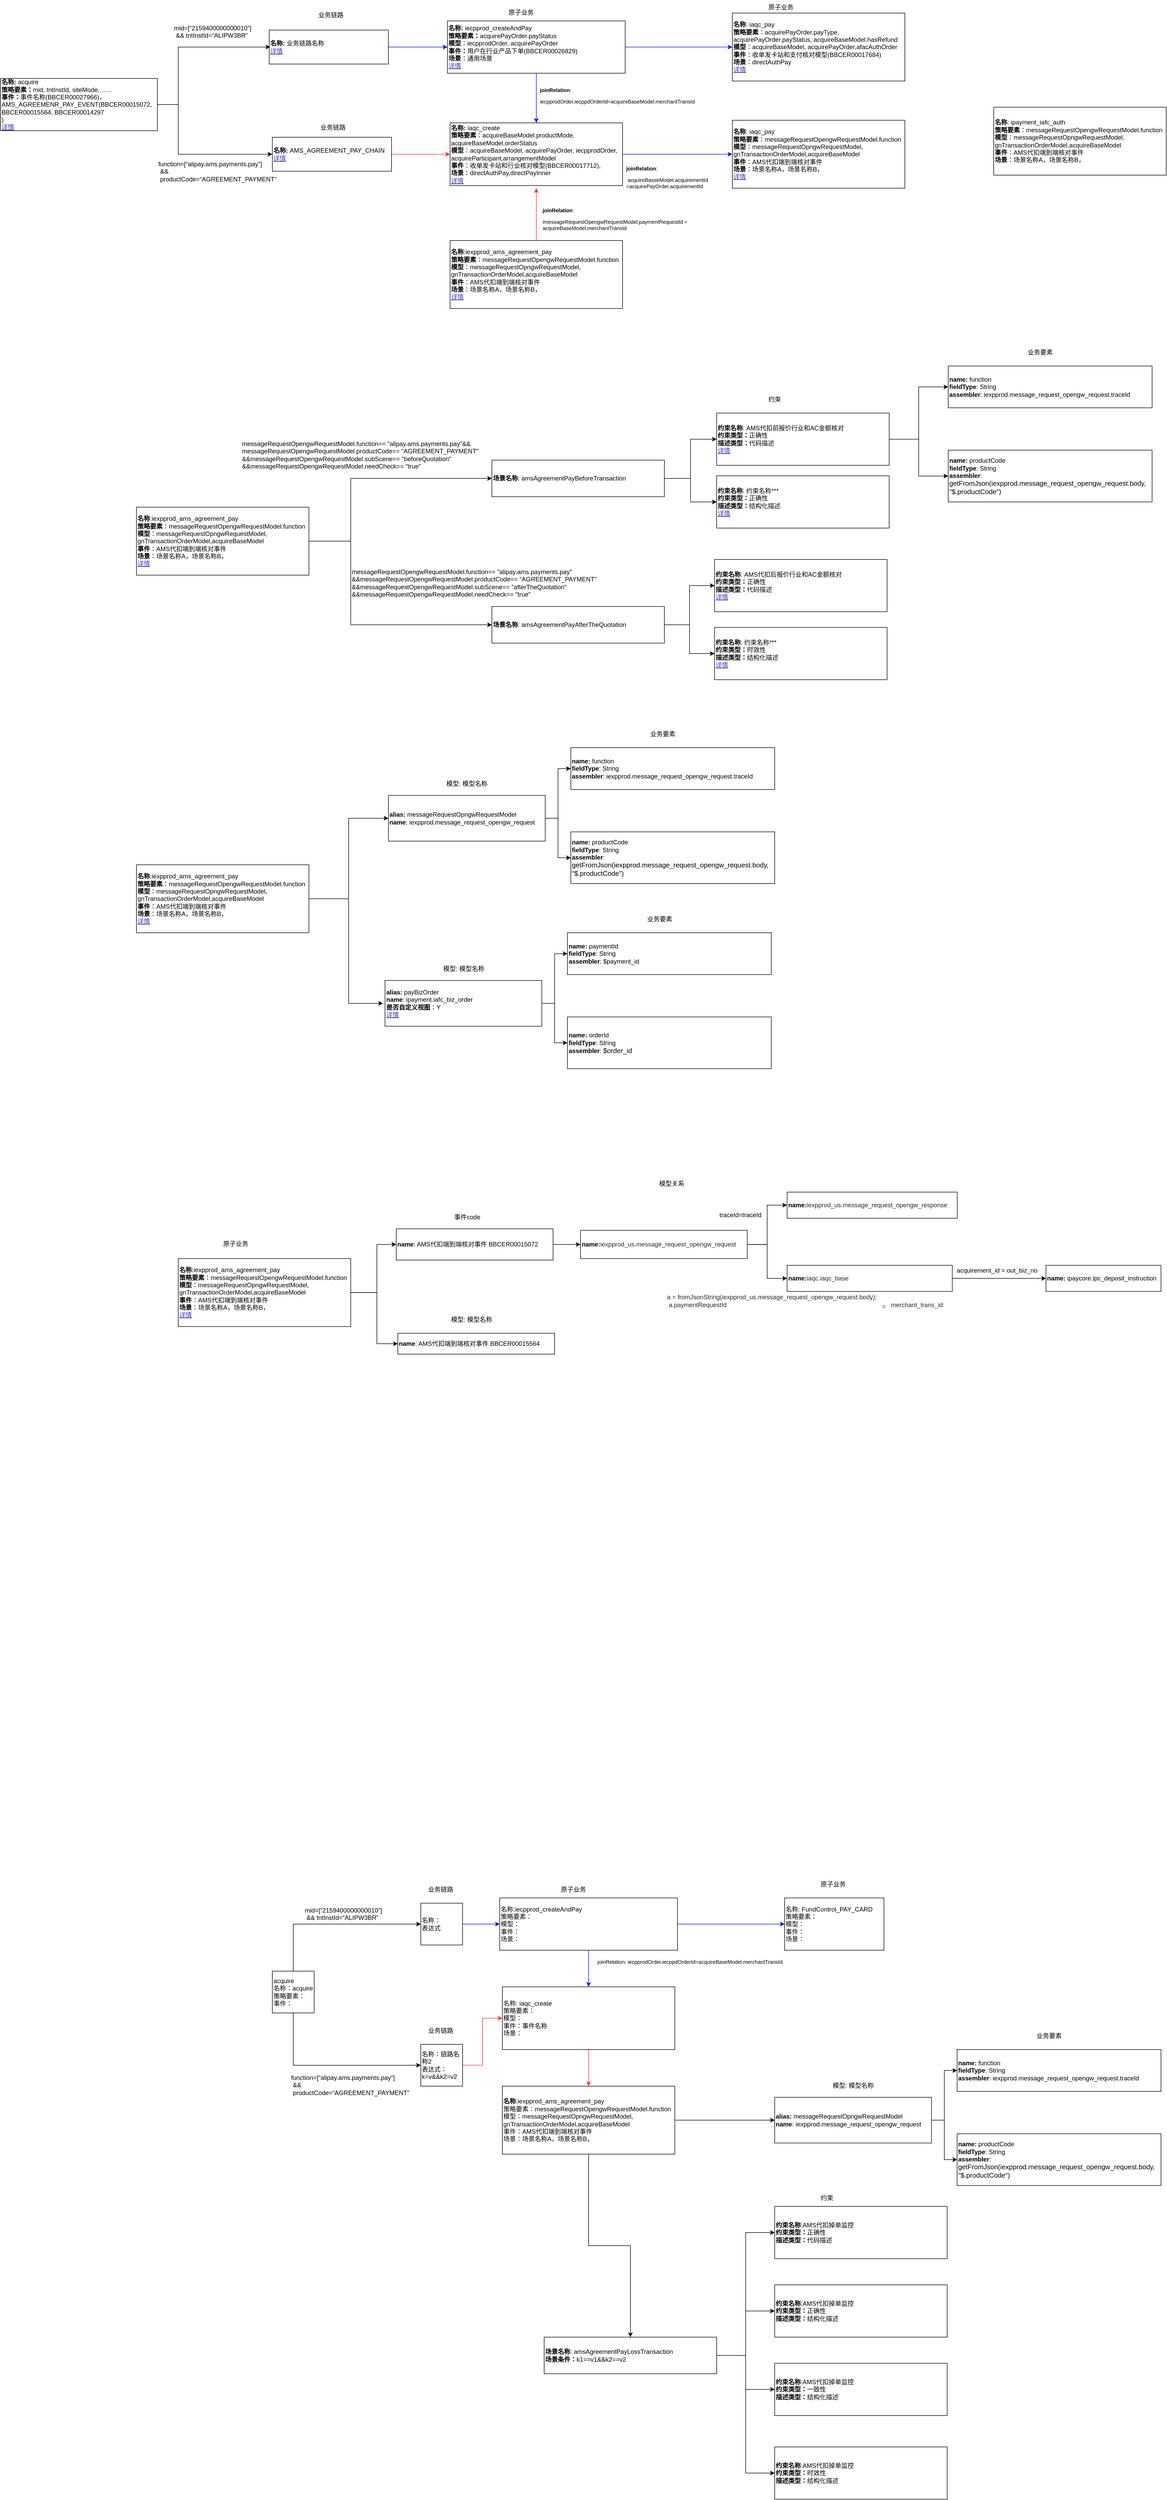 <mxfile version="15.5.6" type="github">
  <diagram id="C5RBs43oDa-KdzZeNtuy" name="Page-1">
    <mxGraphModel dx="2705" dy="828" grid="1" gridSize="10" guides="1" tooltips="1" connect="1" arrows="1" fold="1" page="1" pageScale="1" pageWidth="827" pageHeight="1169" math="0" shadow="0">
      <root>
        <mxCell id="WIyWlLk6GJQsqaUBKTNV-0" />
        <mxCell id="WIyWlLk6GJQsqaUBKTNV-1" parent="WIyWlLk6GJQsqaUBKTNV-0" />
        <mxCell id="nb_gaPslLwNlG_SoKyud-15" style="edgeStyle=orthogonalEdgeStyle;rounded=0;orthogonalLoop=1;jettySize=auto;html=1;entryX=0;entryY=0.5;entryDx=0;entryDy=0;strokeColor=#0313FF;exitX=1;exitY=0.5;exitDx=0;exitDy=0;" edge="1" parent="WIyWlLk6GJQsqaUBKTNV-1" source="nb_gaPslLwNlG_SoKyud-102" target="nb_gaPslLwNlG_SoKyud-11">
          <mxGeometry relative="1" as="geometry">
            <mxPoint x="494" y="140" as="sourcePoint" />
          </mxGeometry>
        </mxCell>
        <mxCell id="nb_gaPslLwNlG_SoKyud-16" style="edgeStyle=orthogonalEdgeStyle;rounded=0;orthogonalLoop=1;jettySize=auto;html=1;entryX=0;entryY=0.5;entryDx=0;entryDy=0;strokeColor=#FF3333;startArrow=none;" edge="1" parent="WIyWlLk6GJQsqaUBKTNV-1" source="nb_gaPslLwNlG_SoKyud-96" target="nb_gaPslLwNlG_SoKyud-12">
          <mxGeometry relative="1" as="geometry">
            <mxPoint x="494" y="410" as="sourcePoint" />
          </mxGeometry>
        </mxCell>
        <mxCell id="nb_gaPslLwNlG_SoKyud-4" value="mid=[“2159400000000010”]&#xa; &amp;&amp; tntInstId=“ALIPW3BR”" style="text;whiteSpace=wrap;html=1;" vertex="1" parent="WIyWlLk6GJQsqaUBKTNV-1">
          <mxGeometry x="40" y="90" width="170" height="40" as="geometry" />
        </mxCell>
        <mxCell id="nb_gaPslLwNlG_SoKyud-6" value="业务链路" style="text;whiteSpace=wrap;html=1;" vertex="1" parent="WIyWlLk6GJQsqaUBKTNV-1">
          <mxGeometry x="316" y="65" width="56" height="30" as="geometry" />
        </mxCell>
        <mxCell id="nb_gaPslLwNlG_SoKyud-7" value="function=[“alipay.ams.payments.pay”]&#xa; &amp;&amp;&#xa; productCode=“AGREEMENT_PAYMENT”" style="text;whiteSpace=wrap;html=1;" vertex="1" parent="WIyWlLk6GJQsqaUBKTNV-1">
          <mxGeometry x="10" y="350" width="250" height="60" as="geometry" />
        </mxCell>
        <mxCell id="nb_gaPslLwNlG_SoKyud-10" value="原子业务" style="text;whiteSpace=wrap;html=1;" vertex="1" parent="WIyWlLk6GJQsqaUBKTNV-1">
          <mxGeometry x="680" y="60" width="56" height="30" as="geometry" />
        </mxCell>
        <mxCell id="nb_gaPslLwNlG_SoKyud-14" style="edgeStyle=orthogonalEdgeStyle;rounded=0;orthogonalLoop=1;jettySize=auto;html=1;strokeColor=#0313FF;" edge="1" parent="WIyWlLk6GJQsqaUBKTNV-1" source="nb_gaPslLwNlG_SoKyud-11" target="nb_gaPslLwNlG_SoKyud-12">
          <mxGeometry relative="1" as="geometry" />
        </mxCell>
        <mxCell id="nb_gaPslLwNlG_SoKyud-21" style="edgeStyle=orthogonalEdgeStyle;rounded=0;orthogonalLoop=1;jettySize=auto;html=1;fontSize=10;fontColor=#000000;strokeColor=#0313FF;entryX=0;entryY=0.5;entryDx=0;entryDy=0;entryPerimeter=0;" edge="1" parent="WIyWlLk6GJQsqaUBKTNV-1" source="nb_gaPslLwNlG_SoKyud-11" target="nb_gaPslLwNlG_SoKyud-89">
          <mxGeometry relative="1" as="geometry">
            <mxPoint x="1110" y="140" as="targetPoint" />
          </mxGeometry>
        </mxCell>
        <mxCell id="nb_gaPslLwNlG_SoKyud-11" value="&lt;b&gt;名称:&lt;/b&gt; iecpprod_createAndPay&lt;br&gt;&lt;b&gt;策略要素：&lt;/b&gt;acquirePayOrder.payStatus&lt;br&gt;&lt;b&gt;模型&lt;/b&gt;：iecpprodOrder, acquirePayOrder&lt;br&gt;&lt;b&gt;事件：&lt;/b&gt;用户在行业产品下单(BBCER00026829)&lt;br&gt;&lt;b&gt;场景&lt;/b&gt;：通用场景&lt;br&gt;&lt;u&gt;&lt;font color=&quot;#3333ff&quot;&gt;详情&lt;/font&gt;&lt;/u&gt;" style="rounded=0;whiteSpace=wrap;html=1;strokeColor=#000000;align=left;" vertex="1" parent="WIyWlLk6GJQsqaUBKTNV-1">
          <mxGeometry x="565" y="90" width="340" height="100" as="geometry" />
        </mxCell>
        <mxCell id="nb_gaPslLwNlG_SoKyud-88" style="edgeStyle=orthogonalEdgeStyle;rounded=0;orthogonalLoop=1;jettySize=auto;html=1;entryX=0;entryY=0.5;entryDx=0;entryDy=0;fontFamily=Helvetica;fontSize=12;fontColor=#000000;strokeColor=#0313FF;" edge="1" parent="WIyWlLk6GJQsqaUBKTNV-1" source="nb_gaPslLwNlG_SoKyud-12" target="nb_gaPslLwNlG_SoKyud-86">
          <mxGeometry relative="1" as="geometry" />
        </mxCell>
        <mxCell id="nb_gaPslLwNlG_SoKyud-12" value="&lt;b&gt;名称:&lt;/b&gt; iaqc_create&lt;br&gt;&lt;b&gt;策略要素&lt;/b&gt;：acquireBaseModel.productMode, acquireBaseModel.orderStatus&lt;br&gt;&lt;b&gt;模型&lt;/b&gt;：acquireBaseModel, acquirePayOrder, iecpprodOrder, acquireParticipant,arrangementModel&lt;br&gt;&lt;b&gt;事件&lt;/b&gt;：收单发卡站和行业核对模型(BBCER00017712),&lt;br&gt;&lt;b&gt;场景&lt;/b&gt;：directAuthPay,directPayInner&lt;br&gt;&lt;u&gt;&lt;font color=&quot;#3333ff&quot;&gt;详情&lt;/font&gt;&lt;/u&gt;" style="rounded=0;whiteSpace=wrap;html=1;strokeColor=#000000;align=left;" vertex="1" parent="WIyWlLk6GJQsqaUBKTNV-1">
          <mxGeometry x="570" y="285" width="330" height="120" as="geometry" />
        </mxCell>
        <mxCell id="nb_gaPslLwNlG_SoKyud-94" style="edgeStyle=orthogonalEdgeStyle;rounded=0;orthogonalLoop=1;jettySize=auto;html=1;fontFamily=Helvetica;fontSize=12;fontColor=#3333FF;strokeColor=#FF3333;" edge="1" parent="WIyWlLk6GJQsqaUBKTNV-1" source="nb_gaPslLwNlG_SoKyud-13">
          <mxGeometry relative="1" as="geometry">
            <mxPoint x="735" y="410" as="targetPoint" />
          </mxGeometry>
        </mxCell>
        <mxCell id="nb_gaPslLwNlG_SoKyud-13" value="&lt;b&gt;名称&lt;/b&gt;:iexpprod_ams_agreement_pay&lt;br&gt;&lt;b&gt;策略要素&lt;/b&gt;：messageRequestOpengwRequestModel.function&lt;br&gt;&lt;b&gt;模型&lt;/b&gt;：messageRequestOpngwRequestModel, gnTransactionOrderModel,acquireBaseModel&lt;br&gt;&lt;b&gt;事件&lt;/b&gt;：AMS代扣端到端核对事件&lt;br&gt;&lt;b&gt;场景&lt;/b&gt;：场景名称A，场景名称B，&lt;br&gt;&lt;u&gt;&lt;font color=&quot;#3333ff&quot;&gt;详情&lt;/font&gt;&lt;/u&gt;" style="rounded=0;whiteSpace=wrap;html=1;strokeColor=#000000;align=left;" vertex="1" parent="WIyWlLk6GJQsqaUBKTNV-1">
          <mxGeometry x="570" y="510" width="330" height="130" as="geometry" />
        </mxCell>
        <mxCell id="nb_gaPslLwNlG_SoKyud-18" value="业务链路" style="text;whiteSpace=wrap;html=1;" vertex="1" parent="WIyWlLk6GJQsqaUBKTNV-1">
          <mxGeometry x="320" y="280" width="52" height="25" as="geometry" />
        </mxCell>
        <mxCell id="nb_gaPslLwNlG_SoKyud-20" value="&lt;p style=&quot;font-size: 10px&quot;&gt;&lt;b&gt;joinRelation&lt;/b&gt;:&lt;span style=&quot;background-color: rgb(255 , 255 , 255) ; font-size: 10px&quot;&gt;&amp;nbsp;&lt;/span&gt;&lt;/p&gt;&lt;p style=&quot;font-size: 10px&quot;&gt;&lt;span style=&quot;background-color: rgb(255 , 255 , 255) ; font-size: 10px&quot;&gt;&lt;span style=&quot;font-size: 10px&quot;&gt;iecpprodOrder.iecppdOrderId=acquireBaseModel.merchantTransId&lt;/span&gt;&lt;/span&gt;&lt;/p&gt;" style="text;whiteSpace=wrap;html=1;" vertex="1" parent="WIyWlLk6GJQsqaUBKTNV-1">
          <mxGeometry x="740" y="200" width="430" height="40" as="geometry" />
        </mxCell>
        <mxCell id="nb_gaPslLwNlG_SoKyud-28" style="edgeStyle=orthogonalEdgeStyle;rounded=0;orthogonalLoop=1;jettySize=auto;html=1;exitX=1;exitY=0.5;exitDx=0;exitDy=0;entryX=0;entryY=0.5;entryDx=0;entryDy=0;fontSize=10;fontColor=#000000;strokeColor=#000000;" edge="1" parent="WIyWlLk6GJQsqaUBKTNV-1" source="nb_gaPslLwNlG_SoKyud-33" target="nb_gaPslLwNlG_SoKyud-27">
          <mxGeometry relative="1" as="geometry">
            <mxPoint x="1475.5" y="815" as="sourcePoint" />
          </mxGeometry>
        </mxCell>
        <mxCell id="nb_gaPslLwNlG_SoKyud-29" style="edgeStyle=orthogonalEdgeStyle;rounded=0;orthogonalLoop=1;jettySize=auto;html=1;entryX=0;entryY=0.5;entryDx=0;entryDy=0;fontSize=10;fontColor=#000000;strokeColor=#000000;" edge="1" parent="WIyWlLk6GJQsqaUBKTNV-1" source="nb_gaPslLwNlG_SoKyud-33" target="nb_gaPslLwNlG_SoKyud-26">
          <mxGeometry relative="1" as="geometry">
            <mxPoint x="1475.5" y="815.1" as="sourcePoint" />
          </mxGeometry>
        </mxCell>
        <mxCell id="nb_gaPslLwNlG_SoKyud-39" style="edgeStyle=orthogonalEdgeStyle;rounded=0;orthogonalLoop=1;jettySize=auto;html=1;entryX=0;entryY=0.5;entryDx=0;entryDy=0;fontFamily=Helvetica;fontSize=12;fontColor=#000000;strokeColor=#000000;" edge="1" parent="WIyWlLk6GJQsqaUBKTNV-1" source="nb_gaPslLwNlG_SoKyud-25" target="nb_gaPslLwNlG_SoKyud-33">
          <mxGeometry relative="1" as="geometry" />
        </mxCell>
        <mxCell id="nb_gaPslLwNlG_SoKyud-40" style="edgeStyle=orthogonalEdgeStyle;rounded=0;orthogonalLoop=1;jettySize=auto;html=1;fontFamily=Helvetica;fontSize=12;fontColor=#000000;strokeColor=#000000;" edge="1" parent="WIyWlLk6GJQsqaUBKTNV-1" source="nb_gaPslLwNlG_SoKyud-25" target="nb_gaPslLwNlG_SoKyud-34">
          <mxGeometry relative="1" as="geometry" />
        </mxCell>
        <mxCell id="nb_gaPslLwNlG_SoKyud-25" value="&lt;b&gt;场景名称&lt;/b&gt;:&amp;nbsp;&lt;span style=&quot;background-color: rgb(255 , 255 , 255)&quot;&gt;&lt;font style=&quot;font-size: 12px&quot;&gt;amsAgreementPayBeforeTransaction&lt;/font&gt;&lt;/span&gt;" style="rounded=0;whiteSpace=wrap;html=1;strokeColor=#000000;align=left;" vertex="1" parent="WIyWlLk6GJQsqaUBKTNV-1">
          <mxGeometry x="650" y="930" width="330" height="70" as="geometry" />
        </mxCell>
        <mxCell id="nb_gaPslLwNlG_SoKyud-26" value="&lt;b&gt;name:&lt;/b&gt;&amp;nbsp;productCode&lt;br&gt;&lt;b&gt;fieldType&lt;/b&gt;: String&lt;br&gt;&lt;b&gt;assembler&lt;/b&gt;: &lt;span style=&quot;font-size: 9.8pt ; background-color: rgb(255 , 255 , 255)&quot;&gt;getFromJson(iexpprod.message_request_opengw_request.body, &quot;$.productCode&quot;&lt;/span&gt;&lt;span style=&quot;font-size: 9.8pt ; background-color: rgb(255 , 255 , 255)&quot;&gt;)&lt;/span&gt;" style="whiteSpace=wrap;html=1;rounded=0;align=left;" vertex="1" parent="WIyWlLk6GJQsqaUBKTNV-1">
          <mxGeometry x="1523" y="911" width="390" height="99" as="geometry" />
        </mxCell>
        <mxCell id="nb_gaPslLwNlG_SoKyud-27" value="&lt;b&gt;name:&lt;/b&gt; function&lt;br&gt;&lt;b&gt;fieldType&lt;/b&gt;: String&lt;br&gt;&lt;b&gt;assembler&lt;/b&gt;: iexpprod.message_request_opengw_request.traceId" style="whiteSpace=wrap;html=1;rounded=0;align=left;" vertex="1" parent="WIyWlLk6GJQsqaUBKTNV-1">
          <mxGeometry x="1523" y="750" width="390" height="80" as="geometry" />
        </mxCell>
        <mxCell id="nb_gaPslLwNlG_SoKyud-31" value="业务要素" style="text;whiteSpace=wrap;html=1;" vertex="1" parent="WIyWlLk6GJQsqaUBKTNV-1">
          <mxGeometry x="1673" y="710" width="56" height="30" as="geometry" />
        </mxCell>
        <mxCell id="nb_gaPslLwNlG_SoKyud-33" value="&lt;b&gt;约束名称&lt;/b&gt;:&amp;nbsp;&lt;span style=&quot;background-color: rgb(255 , 255 , 255)&quot;&gt;AMS代扣前报价行业和AC金额核对&lt;/span&gt;&lt;br&gt;&lt;b&gt;约束类型：&lt;/b&gt;正确性&lt;br&gt;&lt;b&gt;描述类型：&lt;/b&gt;代码描述&lt;br&gt;&lt;u&gt;&lt;font color=&quot;#3333ff&quot;&gt;详情&lt;/font&gt;&lt;/u&gt;" style="rounded=0;whiteSpace=wrap;html=1;strokeColor=#000000;align=left;" vertex="1" parent="WIyWlLk6GJQsqaUBKTNV-1">
          <mxGeometry x="1080" y="840" width="330" height="100" as="geometry" />
        </mxCell>
        <mxCell id="nb_gaPslLwNlG_SoKyud-34" value="&lt;b&gt;约束名称&lt;/b&gt;: 约束名称&lt;span style=&quot;background-color: rgb(255 , 255 , 255)&quot;&gt;***&lt;/span&gt;&lt;br&gt;&lt;b&gt;约束类型：&lt;/b&gt;正确性&lt;br&gt;&lt;b&gt;描述类型：&lt;/b&gt;结构化描述&lt;br&gt;&lt;u&gt;&lt;font color=&quot;#3333ff&quot;&gt;详情&lt;/font&gt;&lt;/u&gt;" style="rounded=0;whiteSpace=wrap;html=1;strokeColor=#000000;align=left;" vertex="1" parent="WIyWlLk6GJQsqaUBKTNV-1">
          <mxGeometry x="1080" y="960" width="330" height="100" as="geometry" />
        </mxCell>
        <mxCell id="nb_gaPslLwNlG_SoKyud-35" value="&lt;b&gt;约束名称&lt;/b&gt;:&amp;nbsp;&lt;span style=&quot;background-color: rgb(255 , 255 , 255)&quot;&gt;AMS代扣后报价行业和AC金额核对&lt;/span&gt;&lt;br&gt;&lt;b&gt;约束类型：&lt;/b&gt;正确性&lt;br&gt;&lt;b&gt;描述类型：&lt;/b&gt;代码描述&lt;br&gt;&lt;u&gt;&lt;font color=&quot;#3333ff&quot;&gt;详情&lt;/font&gt;&lt;/u&gt;" style="rounded=0;whiteSpace=wrap;html=1;strokeColor=#000000;align=left;" vertex="1" parent="WIyWlLk6GJQsqaUBKTNV-1">
          <mxGeometry x="1076" y="1120" width="330" height="100" as="geometry" />
        </mxCell>
        <mxCell id="nb_gaPslLwNlG_SoKyud-36" value="&lt;b&gt;约束名称&lt;/b&gt;:&lt;span style=&quot;background-color: rgb(255 , 255 , 255)&quot;&gt;&amp;nbsp;约束名称***&lt;/span&gt;&lt;br&gt;&lt;b&gt;约束类型：&lt;/b&gt;时效性&lt;br&gt;&lt;b&gt;描述类型：&lt;/b&gt;结构化描述&lt;br&gt;&lt;u&gt;&lt;font color=&quot;#3333ff&quot;&gt;详情&lt;/font&gt;&lt;/u&gt;" style="rounded=0;whiteSpace=wrap;html=1;strokeColor=#000000;align=left;" vertex="1" parent="WIyWlLk6GJQsqaUBKTNV-1">
          <mxGeometry x="1076" y="1250" width="330" height="100" as="geometry" />
        </mxCell>
        <mxCell id="nb_gaPslLwNlG_SoKyud-38" value="原子业务" style="text;whiteSpace=wrap;html=1;" vertex="1" parent="WIyWlLk6GJQsqaUBKTNV-1">
          <mxGeometry x="1177" y="50" width="56" height="30" as="geometry" />
        </mxCell>
        <mxCell id="nb_gaPslLwNlG_SoKyud-44" value="约束" style="text;whiteSpace=wrap;html=1;" vertex="1" parent="WIyWlLk6GJQsqaUBKTNV-1">
          <mxGeometry x="1177" y="800" width="90" height="30" as="geometry" />
        </mxCell>
        <mxCell id="nb_gaPslLwNlG_SoKyud-45" style="edgeStyle=orthogonalEdgeStyle;rounded=0;orthogonalLoop=1;jettySize=auto;html=1;entryX=0;entryY=0.5;entryDx=0;entryDy=0;" edge="1" parent="WIyWlLk6GJQsqaUBKTNV-1" source="nb_gaPslLwNlG_SoKyud-47" target="nb_gaPslLwNlG_SoKyud-49">
          <mxGeometry relative="1" as="geometry">
            <Array as="points">
              <mxPoint x="270" y="3730" />
            </Array>
          </mxGeometry>
        </mxCell>
        <mxCell id="nb_gaPslLwNlG_SoKyud-46" style="edgeStyle=orthogonalEdgeStyle;rounded=0;orthogonalLoop=1;jettySize=auto;html=1;entryX=0;entryY=0.5;entryDx=0;entryDy=0;" edge="1" parent="WIyWlLk6GJQsqaUBKTNV-1" source="nb_gaPslLwNlG_SoKyud-47" target="nb_gaPslLwNlG_SoKyud-51">
          <mxGeometry relative="1" as="geometry">
            <Array as="points">
              <mxPoint x="270" y="4000" />
            </Array>
          </mxGeometry>
        </mxCell>
        <mxCell id="nb_gaPslLwNlG_SoKyud-47" value="&lt;div style=&quot;text-align: left&quot;&gt;&lt;span&gt;acquire&lt;/span&gt;&lt;/div&gt;&lt;div style=&quot;text-align: left&quot;&gt;&lt;span&gt;名称：acquire&lt;/span&gt;&lt;/div&gt;&lt;div style=&quot;text-align: left&quot;&gt;&lt;span&gt;策略要素：&lt;/span&gt;&lt;/div&gt;&lt;div style=&quot;text-align: left&quot;&gt;&lt;span&gt;事件：&lt;/span&gt;&lt;/div&gt;" style="whiteSpace=wrap;html=1;aspect=fixed;" vertex="1" parent="WIyWlLk6GJQsqaUBKTNV-1">
          <mxGeometry x="230" y="3820" width="80" height="80" as="geometry" />
        </mxCell>
        <mxCell id="nb_gaPslLwNlG_SoKyud-48" style="edgeStyle=orthogonalEdgeStyle;rounded=0;orthogonalLoop=1;jettySize=auto;html=1;entryX=0;entryY=0.5;entryDx=0;entryDy=0;strokeColor=#0313FF;" edge="1" parent="WIyWlLk6GJQsqaUBKTNV-1" source="nb_gaPslLwNlG_SoKyud-49" target="nb_gaPslLwNlG_SoKyud-58">
          <mxGeometry relative="1" as="geometry" />
        </mxCell>
        <mxCell id="nb_gaPslLwNlG_SoKyud-49" value="名称：&lt;br&gt;表达式" style="whiteSpace=wrap;html=1;aspect=fixed;align=left;" vertex="1" parent="WIyWlLk6GJQsqaUBKTNV-1">
          <mxGeometry x="514" y="3690" width="80" height="80" as="geometry" />
        </mxCell>
        <mxCell id="nb_gaPslLwNlG_SoKyud-50" style="edgeStyle=orthogonalEdgeStyle;rounded=0;orthogonalLoop=1;jettySize=auto;html=1;entryX=0;entryY=0.5;entryDx=0;entryDy=0;strokeColor=#FF3333;" edge="1" parent="WIyWlLk6GJQsqaUBKTNV-1" source="nb_gaPslLwNlG_SoKyud-51" target="nb_gaPslLwNlG_SoKyud-60">
          <mxGeometry relative="1" as="geometry" />
        </mxCell>
        <mxCell id="nb_gaPslLwNlG_SoKyud-51" value="名称：链路名称2&lt;br&gt;表达式：k=v&amp;amp;&amp;amp;k2=v2" style="whiteSpace=wrap;html=1;aspect=fixed;align=left;" vertex="1" parent="WIyWlLk6GJQsqaUBKTNV-1">
          <mxGeometry x="514" y="3960" width="80" height="80" as="geometry" />
        </mxCell>
        <mxCell id="nb_gaPslLwNlG_SoKyud-52" value="mid=[“2159400000000010”]&#xa; &amp;&amp; tntInstId=“ALIPW3BR”" style="text;whiteSpace=wrap;html=1;" vertex="1" parent="WIyWlLk6GJQsqaUBKTNV-1">
          <mxGeometry x="290" y="3690" width="170" height="40" as="geometry" />
        </mxCell>
        <mxCell id="nb_gaPslLwNlG_SoKyud-53" value="业务链路" style="text;whiteSpace=wrap;html=1;" vertex="1" parent="WIyWlLk6GJQsqaUBKTNV-1">
          <mxGeometry x="526" y="3650" width="56" height="30" as="geometry" />
        </mxCell>
        <mxCell id="nb_gaPslLwNlG_SoKyud-54" value="function=[“alipay.ams.payments.pay”]&#xa; &amp;&amp;&#xa; productCode=“AGREEMENT_PAYMENT”" style="text;whiteSpace=wrap;html=1;" vertex="1" parent="WIyWlLk6GJQsqaUBKTNV-1">
          <mxGeometry x="264" y="4010" width="250" height="60" as="geometry" />
        </mxCell>
        <mxCell id="nb_gaPslLwNlG_SoKyud-55" value="原子业务" style="text;whiteSpace=wrap;html=1;" vertex="1" parent="WIyWlLk6GJQsqaUBKTNV-1">
          <mxGeometry x="780" y="3650" width="56" height="30" as="geometry" />
        </mxCell>
        <mxCell id="nb_gaPslLwNlG_SoKyud-56" style="edgeStyle=orthogonalEdgeStyle;rounded=0;orthogonalLoop=1;jettySize=auto;html=1;strokeColor=#0313FF;" edge="1" parent="WIyWlLk6GJQsqaUBKTNV-1" source="nb_gaPslLwNlG_SoKyud-58" target="nb_gaPslLwNlG_SoKyud-60">
          <mxGeometry relative="1" as="geometry" />
        </mxCell>
        <mxCell id="nb_gaPslLwNlG_SoKyud-57" style="edgeStyle=orthogonalEdgeStyle;rounded=0;orthogonalLoop=1;jettySize=auto;html=1;fontSize=10;fontColor=#000000;strokeColor=#0313FF;" edge="1" parent="WIyWlLk6GJQsqaUBKTNV-1" source="nb_gaPslLwNlG_SoKyud-58" target="nb_gaPslLwNlG_SoKyud-65">
          <mxGeometry relative="1" as="geometry" />
        </mxCell>
        <mxCell id="nb_gaPslLwNlG_SoKyud-58" value="&lt;span&gt;名称:iecpprod_createAndPay&lt;br&gt;&lt;/span&gt;策略要素：&lt;br&gt;模型：&lt;br&gt;事件：&lt;br&gt;场景：" style="rounded=0;whiteSpace=wrap;html=1;strokeColor=#000000;align=left;" vertex="1" parent="WIyWlLk6GJQsqaUBKTNV-1">
          <mxGeometry x="665" y="3680" width="340" height="100" as="geometry" />
        </mxCell>
        <mxCell id="nb_gaPslLwNlG_SoKyud-59" value="" style="edgeStyle=orthogonalEdgeStyle;rounded=0;orthogonalLoop=1;jettySize=auto;html=1;strokeColor=#FF3333;" edge="1" parent="WIyWlLk6GJQsqaUBKTNV-1" source="nb_gaPslLwNlG_SoKyud-60" target="nb_gaPslLwNlG_SoKyud-63">
          <mxGeometry relative="1" as="geometry" />
        </mxCell>
        <mxCell id="nb_gaPslLwNlG_SoKyud-60" value="&lt;span&gt;名称: iaqc_create&lt;br&gt;&lt;/span&gt;策略要素：&lt;br&gt;模型：&lt;br&gt;事件：事件名称&lt;br&gt;场景：" style="rounded=0;whiteSpace=wrap;html=1;strokeColor=#000000;align=left;" vertex="1" parent="WIyWlLk6GJQsqaUBKTNV-1">
          <mxGeometry x="670" y="3850" width="330" height="120" as="geometry" />
        </mxCell>
        <mxCell id="nb_gaPslLwNlG_SoKyud-61" value="" style="edgeStyle=orthogonalEdgeStyle;rounded=0;orthogonalLoop=1;jettySize=auto;html=1;fontSize=10;fontColor=#000000;strokeColor=#000000;" edge="1" parent="WIyWlLk6GJQsqaUBKTNV-1" source="nb_gaPslLwNlG_SoKyud-63" target="nb_gaPslLwNlG_SoKyud-69">
          <mxGeometry relative="1" as="geometry" />
        </mxCell>
        <mxCell id="nb_gaPslLwNlG_SoKyud-62" style="edgeStyle=orthogonalEdgeStyle;rounded=0;orthogonalLoop=1;jettySize=auto;html=1;fontFamily=Helvetica;fontSize=12;fontColor=#000000;strokeColor=#000000;" edge="1" parent="WIyWlLk6GJQsqaUBKTNV-1" source="nb_gaPslLwNlG_SoKyud-63" target="nb_gaPslLwNlG_SoKyud-74">
          <mxGeometry relative="1" as="geometry" />
        </mxCell>
        <mxCell id="nb_gaPslLwNlG_SoKyud-63" value="&lt;b&gt;名称&lt;/b&gt;:iexpprod_ams_agreement_pay&lt;br&gt;策略要素：messageRequestOpengwRequestModel.function&lt;br&gt;模型：messageRequestOpngwRequestModel, gnTransactionOrderModel,acquireBaseModel&lt;br&gt;事件：AMS代扣端到端核对事件&lt;br&gt;场景：场景名称A，场景名称B，" style="rounded=0;whiteSpace=wrap;html=1;strokeColor=#000000;align=left;" vertex="1" parent="WIyWlLk6GJQsqaUBKTNV-1">
          <mxGeometry x="670" y="4040" width="330" height="130" as="geometry" />
        </mxCell>
        <mxCell id="nb_gaPslLwNlG_SoKyud-64" value="业务链路" style="text;whiteSpace=wrap;html=1;" vertex="1" parent="WIyWlLk6GJQsqaUBKTNV-1">
          <mxGeometry x="526" y="3920" width="56" height="30" as="geometry" />
        </mxCell>
        <mxCell id="nb_gaPslLwNlG_SoKyud-65" value="&lt;span&gt;名称: FundControl_PAY_CARD&lt;br&gt;&lt;/span&gt;策略要素：&lt;br&gt;模型：&lt;br&gt;事件：&lt;br&gt;场景：" style="rounded=0;whiteSpace=wrap;html=1;strokeColor=#000000;align=left;" vertex="1" parent="WIyWlLk6GJQsqaUBKTNV-1">
          <mxGeometry x="1210" y="3680" width="190" height="100" as="geometry" />
        </mxCell>
        <mxCell id="nb_gaPslLwNlG_SoKyud-66" value="&lt;p style=&quot;font-size: 10px&quot;&gt;joinRelation:&lt;span style=&quot;background-color: rgb(255 , 255 , 255) ; font-size: 10px&quot;&gt;&amp;nbsp;&lt;span style=&quot;font-size: 10px&quot;&gt;iecpprodOrder.iecppdOrderId=acquireBaseModel.merchantTransId&lt;/span&gt;&lt;/span&gt;&lt;/p&gt;" style="text;whiteSpace=wrap;html=1;" vertex="1" parent="WIyWlLk6GJQsqaUBKTNV-1">
          <mxGeometry x="850" y="3780" width="170" height="40" as="geometry" />
        </mxCell>
        <mxCell id="nb_gaPslLwNlG_SoKyud-67" style="edgeStyle=orthogonalEdgeStyle;rounded=0;orthogonalLoop=1;jettySize=auto;html=1;exitX=1;exitY=0.5;exitDx=0;exitDy=0;entryX=0;entryY=0.5;entryDx=0;entryDy=0;fontSize=10;fontColor=#000000;strokeColor=#000000;" edge="1" parent="WIyWlLk6GJQsqaUBKTNV-1" source="nb_gaPslLwNlG_SoKyud-69" target="nb_gaPslLwNlG_SoKyud-76">
          <mxGeometry relative="1" as="geometry" />
        </mxCell>
        <mxCell id="nb_gaPslLwNlG_SoKyud-68" style="edgeStyle=orthogonalEdgeStyle;rounded=0;orthogonalLoop=1;jettySize=auto;html=1;entryX=0;entryY=0.5;entryDx=0;entryDy=0;fontSize=10;fontColor=#000000;strokeColor=#000000;" edge="1" parent="WIyWlLk6GJQsqaUBKTNV-1" source="nb_gaPslLwNlG_SoKyud-69" target="nb_gaPslLwNlG_SoKyud-75">
          <mxGeometry relative="1" as="geometry" />
        </mxCell>
        <mxCell id="nb_gaPslLwNlG_SoKyud-69" value="&lt;b&gt;alias:&lt;/b&gt; messageRequestOpngwRequestModel&lt;br&gt;&lt;b&gt;name&lt;/b&gt;: iexpprod.message_request_opengw_request" style="whiteSpace=wrap;html=1;rounded=0;align=left;" vertex="1" parent="WIyWlLk6GJQsqaUBKTNV-1">
          <mxGeometry x="1191" y="4061.25" width="300" height="87.5" as="geometry" />
        </mxCell>
        <mxCell id="nb_gaPslLwNlG_SoKyud-70" style="edgeStyle=orthogonalEdgeStyle;rounded=0;orthogonalLoop=1;jettySize=auto;html=1;entryX=0;entryY=0.5;entryDx=0;entryDy=0;fontFamily=Helvetica;fontSize=12;fontColor=#000000;strokeColor=#000000;" edge="1" parent="WIyWlLk6GJQsqaUBKTNV-1" source="nb_gaPslLwNlG_SoKyud-74" target="nb_gaPslLwNlG_SoKyud-79">
          <mxGeometry relative="1" as="geometry" />
        </mxCell>
        <mxCell id="nb_gaPslLwNlG_SoKyud-71" style="edgeStyle=orthogonalEdgeStyle;rounded=0;orthogonalLoop=1;jettySize=auto;html=1;fontFamily=Helvetica;fontSize=12;fontColor=#000000;strokeColor=#000000;" edge="1" parent="WIyWlLk6GJQsqaUBKTNV-1" source="nb_gaPslLwNlG_SoKyud-74" target="nb_gaPslLwNlG_SoKyud-80">
          <mxGeometry relative="1" as="geometry" />
        </mxCell>
        <mxCell id="nb_gaPslLwNlG_SoKyud-72" style="edgeStyle=orthogonalEdgeStyle;rounded=0;orthogonalLoop=1;jettySize=auto;html=1;fontFamily=Helvetica;fontSize=12;fontColor=#000000;strokeColor=#000000;" edge="1" parent="WIyWlLk6GJQsqaUBKTNV-1" source="nb_gaPslLwNlG_SoKyud-74" target="nb_gaPslLwNlG_SoKyud-81">
          <mxGeometry relative="1" as="geometry" />
        </mxCell>
        <mxCell id="nb_gaPslLwNlG_SoKyud-73" style="edgeStyle=orthogonalEdgeStyle;rounded=0;orthogonalLoop=1;jettySize=auto;html=1;entryX=0;entryY=0.5;entryDx=0;entryDy=0;fontFamily=Helvetica;fontSize=12;fontColor=#000000;strokeColor=#000000;" edge="1" parent="WIyWlLk6GJQsqaUBKTNV-1" source="nb_gaPslLwNlG_SoKyud-74" target="nb_gaPslLwNlG_SoKyud-82">
          <mxGeometry relative="1" as="geometry" />
        </mxCell>
        <mxCell id="nb_gaPslLwNlG_SoKyud-74" value="&lt;b&gt;场景名称&lt;/b&gt;:&amp;nbsp;&lt;span style=&quot;background-color: rgb(255 , 255 , 255)&quot;&gt;&lt;font style=&quot;font-size: 12px&quot;&gt;amsAgreementPayLossTransaction&lt;/font&gt;&lt;/span&gt;&lt;br&gt;&lt;b&gt;场景条件：&lt;/b&gt;k1==v1&amp;amp;&amp;amp;k2==v2" style="rounded=0;whiteSpace=wrap;html=1;strokeColor=#000000;align=left;" vertex="1" parent="WIyWlLk6GJQsqaUBKTNV-1">
          <mxGeometry x="750" y="4520" width="330" height="70" as="geometry" />
        </mxCell>
        <mxCell id="nb_gaPslLwNlG_SoKyud-75" value="&lt;b&gt;name:&lt;/b&gt;&amp;nbsp;productCode&lt;br&gt;&lt;b&gt;fieldType&lt;/b&gt;: String&lt;br&gt;&lt;b&gt;assembler&lt;/b&gt;: &lt;span style=&quot;font-size: 9.8pt ; background-color: rgb(255 , 255 , 255)&quot;&gt;getFromJson(iexpprod.message_request_opengw_request.body, &quot;$.productCode&quot;&lt;/span&gt;&lt;span style=&quot;font-size: 9.8pt ; background-color: rgb(255 , 255 , 255)&quot;&gt;)&lt;/span&gt;" style="whiteSpace=wrap;html=1;rounded=0;align=left;" vertex="1" parent="WIyWlLk6GJQsqaUBKTNV-1">
          <mxGeometry x="1540" y="4131" width="390" height="99" as="geometry" />
        </mxCell>
        <mxCell id="nb_gaPslLwNlG_SoKyud-76" value="&lt;b&gt;name:&lt;/b&gt; function&lt;br&gt;&lt;b&gt;fieldType&lt;/b&gt;: String&lt;br&gt;&lt;b&gt;assembler&lt;/b&gt;: iexpprod.message_request_opengw_request.traceId" style="whiteSpace=wrap;html=1;rounded=0;align=left;" vertex="1" parent="WIyWlLk6GJQsqaUBKTNV-1">
          <mxGeometry x="1540" y="3970" width="390" height="80" as="geometry" />
        </mxCell>
        <mxCell id="nb_gaPslLwNlG_SoKyud-77" value="模型: 模型名称" style="text;whiteSpace=wrap;html=1;" vertex="1" parent="WIyWlLk6GJQsqaUBKTNV-1">
          <mxGeometry x="1300" y="4025" width="90" height="30" as="geometry" />
        </mxCell>
        <mxCell id="nb_gaPslLwNlG_SoKyud-78" value="业务要素" style="text;whiteSpace=wrap;html=1;" vertex="1" parent="WIyWlLk6GJQsqaUBKTNV-1">
          <mxGeometry x="1690" y="3930" width="56" height="30" as="geometry" />
        </mxCell>
        <mxCell id="nb_gaPslLwNlG_SoKyud-79" value="&lt;b&gt;约束名称&lt;/b&gt;:&lt;span style=&quot;background-color: rgb(255 , 255 , 255)&quot;&gt;AMS代扣掉单监控&lt;/span&gt;&lt;br&gt;&lt;b&gt;约束类型：&lt;/b&gt;正确性&lt;br&gt;&lt;b&gt;描述类型：&lt;/b&gt;代码描述" style="rounded=0;whiteSpace=wrap;html=1;strokeColor=#000000;align=left;" vertex="1" parent="WIyWlLk6GJQsqaUBKTNV-1">
          <mxGeometry x="1191" y="4270" width="330" height="100" as="geometry" />
        </mxCell>
        <mxCell id="nb_gaPslLwNlG_SoKyud-80" value="&lt;b&gt;约束名称&lt;/b&gt;:&lt;span style=&quot;background-color: rgb(255 , 255 , 255)&quot;&gt;AMS代扣掉单监控&lt;/span&gt;&lt;br&gt;&lt;b&gt;约束类型：&lt;/b&gt;正确性&lt;br&gt;&lt;b&gt;描述类型：&lt;/b&gt;结构化描述" style="rounded=0;whiteSpace=wrap;html=1;strokeColor=#000000;align=left;" vertex="1" parent="WIyWlLk6GJQsqaUBKTNV-1">
          <mxGeometry x="1191" y="4420" width="330" height="100" as="geometry" />
        </mxCell>
        <mxCell id="nb_gaPslLwNlG_SoKyud-81" value="&lt;b&gt;约束名称&lt;/b&gt;:&lt;span style=&quot;background-color: rgb(255 , 255 , 255)&quot;&gt;AMS代扣掉单监控&lt;/span&gt;&lt;br&gt;&lt;b&gt;约束类型：&lt;/b&gt;一致性&lt;br&gt;&lt;b&gt;描述类型：&lt;/b&gt;结构化描述" style="rounded=0;whiteSpace=wrap;html=1;strokeColor=#000000;align=left;" vertex="1" parent="WIyWlLk6GJQsqaUBKTNV-1">
          <mxGeometry x="1191" y="4570" width="330" height="100" as="geometry" />
        </mxCell>
        <mxCell id="nb_gaPslLwNlG_SoKyud-82" value="&lt;b&gt;约束名称&lt;/b&gt;:&lt;span style=&quot;background-color: rgb(255 , 255 , 255)&quot;&gt;AMS代扣掉单监控&lt;/span&gt;&lt;br&gt;&lt;b&gt;约束类型：&lt;/b&gt;时效性&lt;br&gt;&lt;b&gt;描述类型：&lt;/b&gt;结构化描述" style="rounded=0;whiteSpace=wrap;html=1;strokeColor=#000000;align=left;" vertex="1" parent="WIyWlLk6GJQsqaUBKTNV-1">
          <mxGeometry x="1191" y="4730" width="330" height="100" as="geometry" />
        </mxCell>
        <mxCell id="nb_gaPslLwNlG_SoKyud-84" value="原子业务" style="text;whiteSpace=wrap;html=1;" vertex="1" parent="WIyWlLk6GJQsqaUBKTNV-1">
          <mxGeometry x="1277" y="3640" width="56" height="30" as="geometry" />
        </mxCell>
        <mxCell id="nb_gaPslLwNlG_SoKyud-85" value="约束" style="text;whiteSpace=wrap;html=1;" vertex="1" parent="WIyWlLk6GJQsqaUBKTNV-1">
          <mxGeometry x="1277" y="4240" width="90" height="30" as="geometry" />
        </mxCell>
        <mxCell id="nb_gaPslLwNlG_SoKyud-86" value="&lt;b&gt;名称&lt;/b&gt;: iaqc_pay&lt;br&gt;&lt;b&gt;策略要素&lt;/b&gt;：messageRequestOpengwRequestModel.function&lt;br&gt;&lt;b&gt;模型&lt;/b&gt;：messageRequestOpngwRequestModel, gnTransactionOrderModel,acquireBaseModel&lt;br&gt;&lt;b&gt;事件&lt;/b&gt;：AMS代扣端到端核对事件&lt;br&gt;&lt;b&gt;场景&lt;/b&gt;：场景名称A，场景名称B，&lt;br&gt;&lt;u&gt;&lt;font color=&quot;#3333ff&quot;&gt;详情&lt;/font&gt;&lt;/u&gt;" style="rounded=0;whiteSpace=wrap;html=1;strokeColor=#000000;align=left;" vertex="1" parent="WIyWlLk6GJQsqaUBKTNV-1">
          <mxGeometry x="1110" y="280" width="330" height="130" as="geometry" />
        </mxCell>
        <mxCell id="nb_gaPslLwNlG_SoKyud-87" value="&lt;b&gt;名称&lt;/b&gt;: ipayment_iafc_auth&lt;br&gt;&lt;b&gt;策略要素&lt;/b&gt;：messageRequestOpengwRequestModel.function&lt;br&gt;&lt;b&gt;模型&lt;/b&gt;：messageRequestOpngwRequestModel, gnTransactionOrderModel,acquireBaseModel&lt;br&gt;&lt;b&gt;事件&lt;/b&gt;：AMS代扣端到端核对事件&lt;br&gt;&lt;b&gt;场景&lt;/b&gt;：场景名称A，场景名称B，" style="rounded=0;whiteSpace=wrap;html=1;strokeColor=#000000;align=left;" vertex="1" parent="WIyWlLk6GJQsqaUBKTNV-1">
          <mxGeometry x="1610" y="255" width="330" height="130" as="geometry" />
        </mxCell>
        <mxCell id="nb_gaPslLwNlG_SoKyud-89" value="&lt;b&gt;名称&lt;/b&gt;: iaqc_pay&lt;br&gt;&lt;b&gt;策略要素&lt;/b&gt;：acquirePayOrder.payType, acquirePayOrder.payStatus, acquireBaseModel.hasRefund&lt;br&gt;&lt;b&gt;模型&lt;/b&gt;：acquireBaseModel, acquirePayOrder,afacAuthOrder&lt;br&gt;&lt;b&gt;事件&lt;/b&gt;：收单发卡站和支付核对模型(BBCER00017684)&lt;br&gt;&lt;b&gt;场景&lt;/b&gt;：directAuthPay&lt;br&gt;&lt;u&gt;&lt;font color=&quot;#3333ff&quot;&gt;详情&lt;/font&gt;&lt;/u&gt;" style="rounded=0;whiteSpace=wrap;html=1;strokeColor=#000000;align=left;" vertex="1" parent="WIyWlLk6GJQsqaUBKTNV-1">
          <mxGeometry x="1110" y="75" width="330" height="130" as="geometry" />
        </mxCell>
        <mxCell id="nb_gaPslLwNlG_SoKyud-91" value="&lt;p style=&quot;font-size: 10px&quot;&gt;&lt;b&gt;joinRelation&lt;/b&gt;:&lt;/p&gt;&lt;p style=&quot;font-size: 10px&quot;&gt;&lt;span style=&quot;background-color: rgb(255 , 255 , 255) ; font-size: 10px&quot;&gt;&amp;nbsp;acquireBasseModel.acquirementId &lt;span style=&quot;font-size: 10px&quot;&gt;=acquirePayOrder.acquirementId&lt;/span&gt;&lt;/span&gt;&lt;/p&gt;" style="text;whiteSpace=wrap;html=1;" vertex="1" parent="WIyWlLk6GJQsqaUBKTNV-1">
          <mxGeometry x="905" y="350" width="200" height="80" as="geometry" />
        </mxCell>
        <mxCell id="nb_gaPslLwNlG_SoKyud-93" value="&lt;p style=&quot;font-size: 10px&quot;&gt;&lt;b&gt;joinRelation&lt;/b&gt;:&lt;span style=&quot;background-color: rgb(255 , 255 , 255) ; font-size: 10px&quot;&gt;&amp;nbsp;&lt;/span&gt;&lt;/p&gt;&lt;p style=&quot;font-size: 10px&quot;&gt;&lt;span style=&quot;background-color: rgb(255 , 255 , 255) ; font-size: 10px&quot;&gt;&lt;span style=&quot;font-size: 10px&quot;&gt;imessageRequestOpengwRequestModel,paymentRequestId = acquireBaseModel.merchantTransId&lt;/span&gt;&lt;/span&gt;&lt;/p&gt;" style="text;whiteSpace=wrap;html=1;" vertex="1" parent="WIyWlLk6GJQsqaUBKTNV-1">
          <mxGeometry x="745" y="430" width="430" height="60" as="geometry" />
        </mxCell>
        <mxCell id="nb_gaPslLwNlG_SoKyud-96" value="&lt;b&gt;名称:&lt;/b&gt;&amp;nbsp;AMS_AGREEMENT_PAY_CHAIN&lt;br&gt;&lt;u&gt;&lt;font color=&quot;#3333ff&quot;&gt;详情&lt;/font&gt;&lt;/u&gt;" style="rounded=0;whiteSpace=wrap;html=1;strokeColor=#000000;align=left;" vertex="1" parent="WIyWlLk6GJQsqaUBKTNV-1">
          <mxGeometry x="230" y="312.5" width="228" height="65" as="geometry" />
        </mxCell>
        <mxCell id="nb_gaPslLwNlG_SoKyud-102" value="&lt;b&gt;名称:&lt;/b&gt;&amp;nbsp;业务链路名称&lt;br&gt;&lt;u&gt;&lt;font color=&quot;#3333ff&quot;&gt;详情&lt;/font&gt;&lt;/u&gt;" style="rounded=0;whiteSpace=wrap;html=1;strokeColor=#000000;align=left;" vertex="1" parent="WIyWlLk6GJQsqaUBKTNV-1">
          <mxGeometry x="224" y="107.5" width="228" height="65" as="geometry" />
        </mxCell>
        <mxCell id="nb_gaPslLwNlG_SoKyud-104" style="edgeStyle=orthogonalEdgeStyle;rounded=0;orthogonalLoop=1;jettySize=auto;html=1;fontFamily=Helvetica;fontSize=12;fontColor=#3333FF;strokeColor=#000000;exitX=0.5;exitY=0;exitDx=0;exitDy=0;" edge="1" parent="WIyWlLk6GJQsqaUBKTNV-1" source="nb_gaPslLwNlG_SoKyud-103">
          <mxGeometry relative="1" as="geometry">
            <mxPoint x="12" y="250" as="sourcePoint" />
            <mxPoint x="226" y="140" as="targetPoint" />
            <Array as="points">
              <mxPoint x="-160" y="250" />
              <mxPoint x="50" y="250" />
              <mxPoint x="50" y="140" />
            </Array>
          </mxGeometry>
        </mxCell>
        <mxCell id="nb_gaPslLwNlG_SoKyud-105" style="edgeStyle=orthogonalEdgeStyle;rounded=0;orthogonalLoop=1;jettySize=auto;html=1;entryX=0;entryY=0.5;entryDx=0;entryDy=0;fontFamily=Helvetica;fontSize=12;fontColor=#3333FF;strokeColor=#000000;" edge="1" parent="WIyWlLk6GJQsqaUBKTNV-1" source="nb_gaPslLwNlG_SoKyud-103" target="nb_gaPslLwNlG_SoKyud-96">
          <mxGeometry relative="1" as="geometry">
            <Array as="points">
              <mxPoint x="50" y="250" />
              <mxPoint x="50" y="345" />
            </Array>
          </mxGeometry>
        </mxCell>
        <mxCell id="nb_gaPslLwNlG_SoKyud-103" value="&lt;b&gt;名称:&lt;/b&gt; acquire&lt;br&gt;&lt;b&gt;策略要素：&lt;/b&gt;mid, tntInstId, siteMode,……&lt;br&gt;&lt;b&gt;事件：&lt;/b&gt;事件名称(BBCER00027966)，AMS_AGREEMENR_PAY_EVENT(BBCER00015072,&amp;nbsp;&lt;br&gt;BBCER00015564,&amp;nbsp;BBCER00014297&lt;br&gt;)&lt;br&gt;&lt;u&gt;&lt;font color=&quot;#3333ff&quot;&gt;详情&lt;/font&gt;&lt;/u&gt;" style="rounded=0;whiteSpace=wrap;html=1;strokeColor=#000000;align=left;" vertex="1" parent="WIyWlLk6GJQsqaUBKTNV-1">
          <mxGeometry x="-290" y="200" width="300" height="100" as="geometry" />
        </mxCell>
        <mxCell id="nb_gaPslLwNlG_SoKyud-108" style="edgeStyle=orthogonalEdgeStyle;rounded=0;orthogonalLoop=1;jettySize=auto;html=1;entryX=0;entryY=0.5;entryDx=0;entryDy=0;fontFamily=Helvetica;fontSize=12;fontColor=#3333FF;strokeColor=#000000;" edge="1" parent="WIyWlLk6GJQsqaUBKTNV-1" source="nb_gaPslLwNlG_SoKyud-107" target="nb_gaPslLwNlG_SoKyud-25">
          <mxGeometry relative="1" as="geometry">
            <Array as="points">
              <mxPoint x="380" y="1085" />
              <mxPoint x="380" y="965" />
            </Array>
          </mxGeometry>
        </mxCell>
        <mxCell id="nb_gaPslLwNlG_SoKyud-110" style="edgeStyle=orthogonalEdgeStyle;rounded=0;orthogonalLoop=1;jettySize=auto;html=1;entryX=0;entryY=0.5;entryDx=0;entryDy=0;fontFamily=Helvetica;fontSize=12;fontColor=#3333FF;strokeColor=#000000;" edge="1" parent="WIyWlLk6GJQsqaUBKTNV-1" source="nb_gaPslLwNlG_SoKyud-107" target="nb_gaPslLwNlG_SoKyud-109">
          <mxGeometry relative="1" as="geometry">
            <Array as="points">
              <mxPoint x="380" y="1085" />
              <mxPoint x="380" y="1245" />
            </Array>
          </mxGeometry>
        </mxCell>
        <mxCell id="nb_gaPslLwNlG_SoKyud-107" value="&lt;b&gt;名称&lt;/b&gt;:iexpprod_ams_agreement_pay&lt;br&gt;&lt;b&gt;策略要素&lt;/b&gt;：messageRequestOpengwRequestModel.function&lt;br&gt;&lt;b&gt;模型&lt;/b&gt;：messageRequestOpngwRequestModel, gnTransactionOrderModel,acquireBaseModel&lt;br&gt;&lt;b&gt;事件&lt;/b&gt;：AMS代扣端到端核对事件&lt;br&gt;&lt;b&gt;场景&lt;/b&gt;：场景名称A，场景名称B，&lt;br&gt;&lt;u&gt;&lt;font color=&quot;#3333ff&quot;&gt;详情&lt;/font&gt;&lt;/u&gt;" style="rounded=0;whiteSpace=wrap;html=1;strokeColor=#000000;align=left;" vertex="1" parent="WIyWlLk6GJQsqaUBKTNV-1">
          <mxGeometry x="-30" y="1020" width="330" height="130" as="geometry" />
        </mxCell>
        <mxCell id="nb_gaPslLwNlG_SoKyud-115" style="edgeStyle=orthogonalEdgeStyle;rounded=0;orthogonalLoop=1;jettySize=auto;html=1;entryX=0;entryY=0.5;entryDx=0;entryDy=0;fontFamily=Helvetica;fontSize=12;fontColor=#3333FF;strokeColor=#000000;" edge="1" parent="WIyWlLk6GJQsqaUBKTNV-1" source="nb_gaPslLwNlG_SoKyud-109" target="nb_gaPslLwNlG_SoKyud-35">
          <mxGeometry relative="1" as="geometry" />
        </mxCell>
        <mxCell id="nb_gaPslLwNlG_SoKyud-116" style="edgeStyle=orthogonalEdgeStyle;rounded=0;orthogonalLoop=1;jettySize=auto;html=1;entryX=0;entryY=0.5;entryDx=0;entryDy=0;fontFamily=Helvetica;fontSize=12;fontColor=#3333FF;strokeColor=#000000;" edge="1" parent="WIyWlLk6GJQsqaUBKTNV-1" source="nb_gaPslLwNlG_SoKyud-109" target="nb_gaPslLwNlG_SoKyud-36">
          <mxGeometry relative="1" as="geometry" />
        </mxCell>
        <mxCell id="nb_gaPslLwNlG_SoKyud-109" value="&lt;b&gt;场景名称&lt;/b&gt;:&amp;nbsp;&lt;span style=&quot;background-color: rgb(255 , 255 , 255)&quot;&gt;&lt;font style=&quot;font-size: 12px&quot;&gt;amsAgreementPayAfterTheQuotation&lt;/font&gt;&lt;/span&gt;" style="rounded=0;whiteSpace=wrap;html=1;strokeColor=#000000;align=left;" vertex="1" parent="WIyWlLk6GJQsqaUBKTNV-1">
          <mxGeometry x="650" y="1210" width="330" height="70" as="geometry" />
        </mxCell>
        <mxCell id="nb_gaPslLwNlG_SoKyud-112" value="&lt;div style=&quot;box-sizing: border-box ; outline: none ; background-color: rgb(255 , 255 , 255)&quot;&gt;&lt;font style=&quot;font-size: 12px&quot;&gt;messageRequestOpengwRequestModel.function&lt;/font&gt;&lt;font style=&quot;font-size: 12px&quot;&gt;== &quot;alipay.ams.payments.pay&quot;&lt;/font&gt;&lt;/div&gt;&lt;div style=&quot;box-sizing: border-box ; outline: none ; background-color: rgb(255 , 255 , 255)&quot;&gt;&lt;font style=&quot;font-size: 12px&quot;&gt;&amp;amp;&amp;amp;&lt;/font&gt;&lt;span style=&quot;font-size: 12px&quot;&gt;messageRequestOpengwRequestModel.productCode&lt;/span&gt;&lt;span style=&quot;font-size: 12px&quot;&gt;== &quot;AGREEMENT_PAYMENT&quot;&lt;/span&gt;&lt;/div&gt;&lt;div style=&quot;box-sizing: border-box ; outline: none ; background-color: rgb(255 , 255 , 255)&quot;&gt;&lt;span style=&quot;font-size: 12px&quot;&gt;&amp;amp;&amp;amp;messageRequestOpengwRequestModel.subScene&lt;/span&gt;&lt;span style=&quot;font-size: 12px&quot;&gt;== &quot;afterTheQuotation&quot;&lt;/span&gt;&lt;/div&gt;&lt;div style=&quot;box-sizing: border-box ; outline: none ; background-color: rgb(255 , 255 , 255)&quot;&gt;&lt;span style=&quot;font-size: 12px&quot;&gt;&amp;amp;&amp;amp;messageRequestOpengwRequestModel.needCheck&lt;/span&gt;&lt;span style=&quot;font-size: 12px&quot;&gt;== &quot;true&quot;&lt;/span&gt;&lt;/div&gt;" style="text;html=1;align=left;verticalAlign=middle;resizable=0;points=[];autosize=1;strokeColor=none;fillColor=none;fontSize=10;fontFamily=Helvetica;fontColor=#000000;" vertex="1" parent="WIyWlLk6GJQsqaUBKTNV-1">
          <mxGeometry x="380" y="1140" width="480" height="50" as="geometry" />
        </mxCell>
        <mxCell id="nb_gaPslLwNlG_SoKyud-113" value="&lt;div style=&quot;box-sizing: border-box ; outline: none ; background-color: rgb(255 , 255 , 255)&quot;&gt;&lt;font style=&quot;font-size: 12px&quot;&gt;messageRequestOpengwRequestModel.function&lt;/font&gt;== &quot;alipay.ams.payments.pay&quot;&amp;amp;&amp;amp;&lt;/div&gt;&lt;div style=&quot;box-sizing: border-box ; outline: none ; background-color: rgb(255 , 255 , 255)&quot;&gt;&lt;font style=&quot;font-size: 12px&quot;&gt;&lt;div style=&quot;box-sizing: border-box ; outline: none&quot;&gt;messageRequestOpengwRequestModel.productCode== &quot;AGREEMENT_PAYMENT&quot;&lt;/div&gt;&lt;div style=&quot;box-sizing: border-box ; outline: none&quot;&gt;&amp;amp;&amp;amp;messageRequestOpengwRequestModel.subScene== &quot;beforeQuotation&quot;&lt;/div&gt;&lt;div style=&quot;box-sizing: border-box ; outline: none&quot;&gt;&lt;div style=&quot;box-sizing: border-box ; outline: none&quot;&gt;&amp;amp;&amp;amp;messageRequestOpengwRequestModel.needCheck== &quot;true&quot;&lt;/div&gt;&lt;/div&gt;&lt;/font&gt;&lt;/div&gt;" style="text;html=1;align=left;verticalAlign=middle;resizable=0;points=[];autosize=1;strokeColor=none;fillColor=none;fontSize=12;fontFamily=Helvetica;fontColor=#000000;" vertex="1" parent="WIyWlLk6GJQsqaUBKTNV-1">
          <mxGeometry x="170" y="890" width="470" height="60" as="geometry" />
        </mxCell>
        <mxCell id="nb_gaPslLwNlG_SoKyud-140" style="edgeStyle=orthogonalEdgeStyle;rounded=0;orthogonalLoop=1;jettySize=auto;html=1;entryX=0;entryY=0.5;entryDx=0;entryDy=0;fontFamily=Helvetica;fontSize=12;fontColor=#3333FF;strokeColor=#000000;" edge="1" parent="WIyWlLk6GJQsqaUBKTNV-1" source="nb_gaPslLwNlG_SoKyud-118" target="nb_gaPslLwNlG_SoKyud-128">
          <mxGeometry relative="1" as="geometry" />
        </mxCell>
        <mxCell id="nb_gaPslLwNlG_SoKyud-141" style="edgeStyle=orthogonalEdgeStyle;rounded=0;orthogonalLoop=1;jettySize=auto;html=1;entryX=0;entryY=0.5;entryDx=0;entryDy=0;fontFamily=Helvetica;fontSize=12;fontColor=#3333FF;strokeColor=#000000;exitX=1;exitY=0.5;exitDx=0;exitDy=0;" edge="1" parent="WIyWlLk6GJQsqaUBKTNV-1" source="nb_gaPslLwNlG_SoKyud-118">
          <mxGeometry relative="1" as="geometry">
            <mxPoint x="296" y="1735" as="sourcePoint" />
            <mxPoint x="441.5" y="1969" as="targetPoint" />
            <Array as="points">
              <mxPoint x="376" y="1769" />
              <mxPoint x="376" y="1969" />
            </Array>
          </mxGeometry>
        </mxCell>
        <mxCell id="nb_gaPslLwNlG_SoKyud-118" value="&lt;b&gt;名称&lt;/b&gt;:iexpprod_ams_agreement_pay&lt;br&gt;&lt;b&gt;策略要素&lt;/b&gt;：messageRequestOpengwRequestModel.function&lt;br&gt;&lt;b&gt;模型&lt;/b&gt;：messageRequestOpngwRequestModel, gnTransactionOrderModel,acquireBaseModel&lt;br&gt;&lt;b&gt;事件&lt;/b&gt;：AMS代扣端到端核对事件&lt;br&gt;&lt;b&gt;场景&lt;/b&gt;：场景名称A，场景名称B，&lt;br&gt;&lt;u&gt;&lt;font color=&quot;#3333ff&quot;&gt;详情&lt;/font&gt;&lt;/u&gt;" style="rounded=0;whiteSpace=wrap;html=1;strokeColor=#000000;align=left;" vertex="1" parent="WIyWlLk6GJQsqaUBKTNV-1">
          <mxGeometry x="-30" y="1704" width="330" height="130" as="geometry" />
        </mxCell>
        <mxCell id="nb_gaPslLwNlG_SoKyud-126" style="edgeStyle=orthogonalEdgeStyle;rounded=0;orthogonalLoop=1;jettySize=auto;html=1;exitX=1;exitY=0.5;exitDx=0;exitDy=0;entryX=0;entryY=0.5;entryDx=0;entryDy=0;fontSize=10;fontColor=#000000;strokeColor=#000000;" edge="1" parent="WIyWlLk6GJQsqaUBKTNV-1" source="nb_gaPslLwNlG_SoKyud-128" target="nb_gaPslLwNlG_SoKyud-130">
          <mxGeometry relative="1" as="geometry" />
        </mxCell>
        <mxCell id="nb_gaPslLwNlG_SoKyud-127" style="edgeStyle=orthogonalEdgeStyle;rounded=0;orthogonalLoop=1;jettySize=auto;html=1;entryX=0;entryY=0.5;entryDx=0;entryDy=0;fontSize=10;fontColor=#000000;strokeColor=#000000;" edge="1" parent="WIyWlLk6GJQsqaUBKTNV-1" source="nb_gaPslLwNlG_SoKyud-128" target="nb_gaPslLwNlG_SoKyud-129">
          <mxGeometry relative="1" as="geometry" />
        </mxCell>
        <mxCell id="nb_gaPslLwNlG_SoKyud-128" value="&lt;b&gt;alias:&lt;/b&gt; messageRequestOpngwRequestModel&lt;br&gt;&lt;b&gt;name&lt;/b&gt;: iexpprod.message_request_opengw_request" style="whiteSpace=wrap;html=1;rounded=0;align=left;" vertex="1" parent="WIyWlLk6GJQsqaUBKTNV-1">
          <mxGeometry x="452" y="1571.25" width="300" height="87.5" as="geometry" />
        </mxCell>
        <mxCell id="nb_gaPslLwNlG_SoKyud-129" value="&lt;b&gt;name:&lt;/b&gt;&amp;nbsp;productCode&lt;br&gt;&lt;b&gt;fieldType&lt;/b&gt;: String&lt;br&gt;&lt;b&gt;assembler&lt;/b&gt;: &lt;span style=&quot;font-size: 9.8pt ; background-color: rgb(255 , 255 , 255)&quot;&gt;getFromJson(iexpprod.message_request_opengw_request.body, &quot;$.productCode&quot;&lt;/span&gt;&lt;span style=&quot;font-size: 9.8pt ; background-color: rgb(255 , 255 , 255)&quot;&gt;)&lt;/span&gt;" style="whiteSpace=wrap;html=1;rounded=0;align=left;" vertex="1" parent="WIyWlLk6GJQsqaUBKTNV-1">
          <mxGeometry x="801" y="1641" width="390" height="99" as="geometry" />
        </mxCell>
        <mxCell id="nb_gaPslLwNlG_SoKyud-130" value="&lt;b&gt;name:&lt;/b&gt; function&lt;br&gt;&lt;b&gt;fieldType&lt;/b&gt;: String&lt;br&gt;&lt;b&gt;assembler&lt;/b&gt;: iexpprod.message_request_opengw_request.traceId" style="whiteSpace=wrap;html=1;rounded=0;align=left;" vertex="1" parent="WIyWlLk6GJQsqaUBKTNV-1">
          <mxGeometry x="801" y="1480" width="390" height="80" as="geometry" />
        </mxCell>
        <mxCell id="nb_gaPslLwNlG_SoKyud-131" value="模型: 模型名称" style="text;whiteSpace=wrap;html=1;" vertex="1" parent="WIyWlLk6GJQsqaUBKTNV-1">
          <mxGeometry x="561" y="1535" width="90" height="30" as="geometry" />
        </mxCell>
        <mxCell id="nb_gaPslLwNlG_SoKyud-132" value="业务要素" style="text;whiteSpace=wrap;html=1;" vertex="1" parent="WIyWlLk6GJQsqaUBKTNV-1">
          <mxGeometry x="951" y="1440" width="56" height="30" as="geometry" />
        </mxCell>
        <mxCell id="nb_gaPslLwNlG_SoKyud-133" style="edgeStyle=orthogonalEdgeStyle;rounded=0;orthogonalLoop=1;jettySize=auto;html=1;exitX=1;exitY=0.5;exitDx=0;exitDy=0;entryX=0;entryY=0.5;entryDx=0;entryDy=0;fontSize=10;fontColor=#000000;strokeColor=#000000;" edge="1" parent="WIyWlLk6GJQsqaUBKTNV-1" source="nb_gaPslLwNlG_SoKyud-135" target="nb_gaPslLwNlG_SoKyud-137">
          <mxGeometry relative="1" as="geometry" />
        </mxCell>
        <mxCell id="nb_gaPslLwNlG_SoKyud-134" style="edgeStyle=orthogonalEdgeStyle;rounded=0;orthogonalLoop=1;jettySize=auto;html=1;entryX=0;entryY=0.5;entryDx=0;entryDy=0;fontSize=10;fontColor=#000000;strokeColor=#000000;" edge="1" parent="WIyWlLk6GJQsqaUBKTNV-1" source="nb_gaPslLwNlG_SoKyud-135" target="nb_gaPslLwNlG_SoKyud-136">
          <mxGeometry relative="1" as="geometry" />
        </mxCell>
        <mxCell id="nb_gaPslLwNlG_SoKyud-135" value="&lt;b&gt;alias:&lt;/b&gt; payBizOrder&lt;br&gt;&lt;b&gt;name&lt;/b&gt;: ipayment.iafc_biz_order&lt;br&gt;&lt;b&gt;是否自定义视图&lt;/b&gt;：Y&lt;br&gt;&lt;u&gt;&lt;font color=&quot;#3333ff&quot;&gt;详情&lt;/font&gt;&lt;/u&gt;" style="whiteSpace=wrap;html=1;rounded=0;align=left;" vertex="1" parent="WIyWlLk6GJQsqaUBKTNV-1">
          <mxGeometry x="445.5" y="1925.25" width="300" height="87.5" as="geometry" />
        </mxCell>
        <mxCell id="nb_gaPslLwNlG_SoKyud-136" value="&lt;b&gt;name:&amp;nbsp;&lt;/b&gt;orderId&lt;br&gt;&lt;b&gt;fieldType&lt;/b&gt;: String&lt;br&gt;&lt;b&gt;assembler&lt;/b&gt;: &lt;span style=&quot;font-size: 13.067px ; background-color: rgb(255 , 255 , 255)&quot;&gt;$order_id&lt;/span&gt;" style="whiteSpace=wrap;html=1;rounded=0;align=left;" vertex="1" parent="WIyWlLk6GJQsqaUBKTNV-1">
          <mxGeometry x="794.5" y="1995" width="390" height="99" as="geometry" />
        </mxCell>
        <mxCell id="nb_gaPslLwNlG_SoKyud-137" value="&lt;b&gt;name:&amp;nbsp;&lt;/b&gt;paymentId&lt;br&gt;&lt;b&gt;fieldType&lt;/b&gt;: String&lt;br&gt;&lt;b&gt;assembler&lt;/b&gt;: $payment_id" style="whiteSpace=wrap;html=1;rounded=0;align=left;" vertex="1" parent="WIyWlLk6GJQsqaUBKTNV-1">
          <mxGeometry x="794.5" y="1834" width="390" height="80" as="geometry" />
        </mxCell>
        <mxCell id="nb_gaPslLwNlG_SoKyud-138" value="模型: 模型名称" style="text;whiteSpace=wrap;html=1;" vertex="1" parent="WIyWlLk6GJQsqaUBKTNV-1">
          <mxGeometry x="554.5" y="1889" width="90" height="30" as="geometry" />
        </mxCell>
        <mxCell id="nb_gaPslLwNlG_SoKyud-139" value="业务要素" style="text;whiteSpace=wrap;html=1;" vertex="1" parent="WIyWlLk6GJQsqaUBKTNV-1">
          <mxGeometry x="944.5" y="1794" width="56" height="30" as="geometry" />
        </mxCell>
        <mxCell id="nb_gaPslLwNlG_SoKyud-142" style="edgeStyle=orthogonalEdgeStyle;rounded=0;orthogonalLoop=1;jettySize=auto;html=1;entryX=0;entryY=0.5;entryDx=0;entryDy=0;fontFamily=Helvetica;fontSize=12;fontColor=#3333FF;strokeColor=#000000;" edge="1" parent="WIyWlLk6GJQsqaUBKTNV-1" source="nb_gaPslLwNlG_SoKyud-144" target="nb_gaPslLwNlG_SoKyud-147">
          <mxGeometry relative="1" as="geometry">
            <Array as="points">
              <mxPoint x="430" y="2522" />
              <mxPoint x="430" y="2430" />
            </Array>
          </mxGeometry>
        </mxCell>
        <mxCell id="nb_gaPslLwNlG_SoKyud-143" style="edgeStyle=orthogonalEdgeStyle;rounded=0;orthogonalLoop=1;jettySize=auto;html=1;entryX=0;entryY=0.5;entryDx=0;entryDy=0;fontFamily=Helvetica;fontSize=12;fontColor=#3333FF;strokeColor=#000000;exitX=1;exitY=0.5;exitDx=0;exitDy=0;" edge="1" parent="WIyWlLk6GJQsqaUBKTNV-1" source="nb_gaPslLwNlG_SoKyud-144" target="nb_gaPslLwNlG_SoKyud-154">
          <mxGeometry relative="1" as="geometry">
            <mxPoint x="311" y="2564" as="sourcePoint" />
            <mxPoint x="456.5" y="2798" as="targetPoint" />
            <Array as="points">
              <mxPoint x="430" y="2522" />
              <mxPoint x="430" y="2620" />
            </Array>
          </mxGeometry>
        </mxCell>
        <mxCell id="nb_gaPslLwNlG_SoKyud-144" value="&lt;b&gt;名称&lt;/b&gt;:iexpprod_ams_agreement_pay&lt;br&gt;&lt;b&gt;策略要素&lt;/b&gt;：messageRequestOpengwRequestModel.function&lt;br&gt;&lt;b&gt;模型&lt;/b&gt;：messageRequestOpngwRequestModel, gnTransactionOrderModel,acquireBaseModel&lt;br&gt;&lt;b&gt;事件&lt;/b&gt;：AMS代扣端到端核对事件&lt;br&gt;&lt;b&gt;场景&lt;/b&gt;：场景名称A，场景名称B，&lt;br&gt;&lt;u&gt;&lt;font color=&quot;#3333ff&quot;&gt;详情&lt;/font&gt;&lt;/u&gt;" style="rounded=0;whiteSpace=wrap;html=1;strokeColor=#000000;align=left;" vertex="1" parent="WIyWlLk6GJQsqaUBKTNV-1">
          <mxGeometry x="50" y="2457.13" width="330" height="130" as="geometry" />
        </mxCell>
        <mxCell id="nb_gaPslLwNlG_SoKyud-145" style="edgeStyle=orthogonalEdgeStyle;rounded=0;orthogonalLoop=1;jettySize=auto;html=1;exitX=1;exitY=0.5;exitDx=0;exitDy=0;entryX=0;entryY=0.5;entryDx=0;entryDy=0;fontSize=10;fontColor=#000000;strokeColor=#000000;" edge="1" parent="WIyWlLk6GJQsqaUBKTNV-1" source="nb_gaPslLwNlG_SoKyud-147" target="nb_gaPslLwNlG_SoKyud-149">
          <mxGeometry relative="1" as="geometry" />
        </mxCell>
        <mxCell id="nb_gaPslLwNlG_SoKyud-147" value="&lt;b&gt;name&lt;/b&gt;: AMS代扣端到端核对事件 BBCER00015072" style="whiteSpace=wrap;html=1;rounded=0;align=left;" vertex="1" parent="WIyWlLk6GJQsqaUBKTNV-1">
          <mxGeometry x="467" y="2400.25" width="300" height="59.75" as="geometry" />
        </mxCell>
        <mxCell id="nb_gaPslLwNlG_SoKyud-163" style="edgeStyle=orthogonalEdgeStyle;rounded=0;orthogonalLoop=1;jettySize=auto;html=1;entryX=0;entryY=0.5;entryDx=0;entryDy=0;fontFamily=Helvetica;fontSize=12;fontColor=#3333FF;strokeColor=#000000;" edge="1" parent="WIyWlLk6GJQsqaUBKTNV-1" source="nb_gaPslLwNlG_SoKyud-149" target="nb_gaPslLwNlG_SoKyud-160">
          <mxGeometry relative="1" as="geometry" />
        </mxCell>
        <mxCell id="nb_gaPslLwNlG_SoKyud-164" style="edgeStyle=orthogonalEdgeStyle;rounded=0;orthogonalLoop=1;jettySize=auto;html=1;entryX=0;entryY=0.5;entryDx=0;entryDy=0;fontFamily=Helvetica;fontSize=12;fontColor=#3333FF;strokeColor=#000000;" edge="1" parent="WIyWlLk6GJQsqaUBKTNV-1" source="nb_gaPslLwNlG_SoKyud-149" target="nb_gaPslLwNlG_SoKyud-161">
          <mxGeometry relative="1" as="geometry" />
        </mxCell>
        <mxCell id="nb_gaPslLwNlG_SoKyud-149" value="&lt;b&gt;name:&lt;/b&gt;&lt;span style=&quot;color: rgba(0 , 0 , 0 , 0.85) ; font-family: , , &amp;#34;segoe ui&amp;#34; , &amp;#34;pingfang sc&amp;#34; , &amp;#34;hiragino sans gb&amp;#34; , &amp;#34;microsoft yahei&amp;#34; , &amp;#34;helvetica neue&amp;#34; , &amp;#34;helvetica&amp;#34; , &amp;#34;arial&amp;#34; , sans-serif , &amp;#34;apple color emoji&amp;#34; , &amp;#34;segoe ui emoji&amp;#34; , &amp;#34;segoe ui symbol&amp;#34; ; background-color: rgb(255 , 255 , 255)&quot;&gt;iexpprod_us.message_request_opengw_request&lt;/span&gt;" style="whiteSpace=wrap;html=1;rounded=0;align=left;" vertex="1" parent="WIyWlLk6GJQsqaUBKTNV-1">
          <mxGeometry x="819.5" y="2403.13" width="319" height="54" as="geometry" />
        </mxCell>
        <mxCell id="nb_gaPslLwNlG_SoKyud-150" value="事件code" style="text;whiteSpace=wrap;html=1;" vertex="1" parent="WIyWlLk6GJQsqaUBKTNV-1">
          <mxGeometry x="576" y="2364" width="90" height="30" as="geometry" />
        </mxCell>
        <mxCell id="nb_gaPslLwNlG_SoKyud-151" value="模型关系" style="text;whiteSpace=wrap;html=1;" vertex="1" parent="WIyWlLk6GJQsqaUBKTNV-1">
          <mxGeometry x="968" y="2300" width="56" height="30" as="geometry" />
        </mxCell>
        <mxCell id="nb_gaPslLwNlG_SoKyud-154" value="&lt;b&gt;name&lt;/b&gt;: AMS代扣端到端核对事件 BBCER00015564" style="whiteSpace=wrap;html=1;rounded=0;align=left;" vertex="1" parent="WIyWlLk6GJQsqaUBKTNV-1">
          <mxGeometry x="470" y="2600" width="300" height="40" as="geometry" />
        </mxCell>
        <mxCell id="nb_gaPslLwNlG_SoKyud-157" value="模型: 模型名称" style="text;whiteSpace=wrap;html=1;" vertex="1" parent="WIyWlLk6GJQsqaUBKTNV-1">
          <mxGeometry x="570" y="2560" width="90" height="30" as="geometry" />
        </mxCell>
        <mxCell id="nb_gaPslLwNlG_SoKyud-159" value="原子业务" style="text;whiteSpace=wrap;html=1;" vertex="1" parent="WIyWlLk6GJQsqaUBKTNV-1">
          <mxGeometry x="134" y="2415.13" width="90" height="30" as="geometry" />
        </mxCell>
        <mxCell id="nb_gaPslLwNlG_SoKyud-160" value="&lt;b&gt;name:&lt;/b&gt;&lt;span style=&quot;color: rgba(0 , 0 , 0 , 0.85) ; font-family: , , &amp;#34;segoe ui&amp;#34; , &amp;#34;pingfang sc&amp;#34; , &amp;#34;hiragino sans gb&amp;#34; , &amp;#34;microsoft yahei&amp;#34; , &amp;#34;helvetica neue&amp;#34; , &amp;#34;helvetica&amp;#34; , &amp;#34;arial&amp;#34; , sans-serif , &amp;#34;apple color emoji&amp;#34; , &amp;#34;segoe ui emoji&amp;#34; , &amp;#34;segoe ui symbol&amp;#34; ; background-color: rgb(255 , 255 , 255)&quot;&gt;iexpprod_us.message_request_opengw_response&lt;/span&gt;" style="whiteSpace=wrap;html=1;rounded=0;align=left;" vertex="1" parent="WIyWlLk6GJQsqaUBKTNV-1">
          <mxGeometry x="1214.75" y="2330" width="325.5" height="50" as="geometry" />
        </mxCell>
        <mxCell id="nb_gaPslLwNlG_SoKyud-167" value="" style="edgeStyle=orthogonalEdgeStyle;rounded=0;orthogonalLoop=1;jettySize=auto;html=1;fontFamily=Helvetica;fontSize=12;fontColor=#000000;strokeColor=#000000;" edge="1" parent="WIyWlLk6GJQsqaUBKTNV-1" source="nb_gaPslLwNlG_SoKyud-161" target="nb_gaPslLwNlG_SoKyud-166">
          <mxGeometry relative="1" as="geometry" />
        </mxCell>
        <mxCell id="nb_gaPslLwNlG_SoKyud-161" value="&lt;b&gt;name:&lt;/b&gt;&lt;span style=&quot;color: rgba(0 , 0 , 0 , 0.85) ; font-family: , , &amp;#34;segoe ui&amp;#34; , &amp;#34;pingfang sc&amp;#34; , &amp;#34;hiragino sans gb&amp;#34; , &amp;#34;microsoft yahei&amp;#34; , &amp;#34;helvetica neue&amp;#34; , &amp;#34;helvetica&amp;#34; , &amp;#34;arial&amp;#34; , sans-serif , &amp;#34;apple color emoji&amp;#34; , &amp;#34;segoe ui emoji&amp;#34; , &amp;#34;segoe ui symbol&amp;#34; ; background-color: rgb(255 , 255 , 255)&quot;&gt;iaqc.iaqc_base&lt;/span&gt;" style="whiteSpace=wrap;html=1;rounded=0;align=left;" vertex="1" parent="WIyWlLk6GJQsqaUBKTNV-1">
          <mxGeometry x="1214.75" y="2470" width="316" height="50" as="geometry" />
        </mxCell>
        <mxCell id="nb_gaPslLwNlG_SoKyud-162" style="edgeStyle=orthogonalEdgeStyle;rounded=0;orthogonalLoop=1;jettySize=auto;html=1;exitX=0.5;exitY=1;exitDx=0;exitDy=0;fontFamily=Helvetica;fontSize=12;fontColor=#3333FF;strokeColor=#000000;" edge="1" parent="WIyWlLk6GJQsqaUBKTNV-1" source="nb_gaPslLwNlG_SoKyud-149" target="nb_gaPslLwNlG_SoKyud-149">
          <mxGeometry relative="1" as="geometry" />
        </mxCell>
        <mxCell id="nb_gaPslLwNlG_SoKyud-166" value="&lt;b&gt;name:&lt;/b&gt;&lt;span style=&quot;background-color: rgb(255 , 255 , 255)&quot;&gt;&lt;b style=&quot;color: rgba(0 , 0 , 0 , 0.85)&quot;&gt;&amp;nbsp;&lt;/b&gt;ipaycore.ipc_deposit_instruction&lt;/span&gt;" style="whiteSpace=wrap;html=1;rounded=0;align=left;" vertex="1" parent="WIyWlLk6GJQsqaUBKTNV-1">
          <mxGeometry x="1710" y="2470" width="220" height="50" as="geometry" />
        </mxCell>
        <mxCell id="nb_gaPslLwNlG_SoKyud-168" value="traceId=traceId" style="text;html=1;align=center;verticalAlign=middle;resizable=0;points=[];autosize=1;strokeColor=none;fillColor=none;fontSize=12;fontFamily=Helvetica;fontColor=#000000;" vertex="1" parent="WIyWlLk6GJQsqaUBKTNV-1">
          <mxGeometry x="1075" y="2364" width="100" height="20" as="geometry" />
        </mxCell>
        <mxCell id="nb_gaPslLwNlG_SoKyud-169" value="acquirement_id = out_biz_no" style="text;html=1;align=center;verticalAlign=middle;resizable=0;points=[];autosize=1;strokeColor=none;fillColor=none;fontSize=12;fontFamily=Helvetica;fontColor=#000000;" vertex="1" parent="WIyWlLk6GJQsqaUBKTNV-1">
          <mxGeometry x="1530.75" y="2470" width="170" height="20" as="geometry" />
        </mxCell>
        <mxCell id="nb_gaPslLwNlG_SoKyud-170" value="&lt;div title=&quot;a = fromJsonString(iexpprod_us.message_request_opengw_request.body); a.paymentRequestId&quot; class=&quot;left-item&quot; style=&quot;box-sizing: border-box ; display: inline-block ; overflow: hidden ; text-overflow: ellipsis ; max-width: 450px ; color: rgba(0 , 0 , 0 , 0.85) ; font-family: , , &amp;quot;segoe ui&amp;quot; , &amp;quot;pingfang sc&amp;quot; , &amp;quot;hiragino sans gb&amp;quot; , &amp;quot;microsoft yahei&amp;quot; , &amp;quot;helvetica neue&amp;quot; , &amp;quot;helvetica&amp;quot; , &amp;quot;arial&amp;quot; , sans-serif , &amp;quot;apple color emoji&amp;quot; , &amp;quot;segoe ui emoji&amp;quot; , &amp;quot;segoe ui symbol&amp;quot; ; background-color: rgb(255 , 255 , 255)&quot;&gt;a = fromJsonString(iexpprod_us.message_request_opengw_request.body);&lt;br&gt;&amp;nbsp;a.paymentRequestId&lt;/div&gt;&lt;div style=&quot;box-sizing: border-box ; color: rgba(0 , 0 , 0 , 0.85) ; font-family: , , &amp;quot;segoe ui&amp;quot; , &amp;quot;pingfang sc&amp;quot; , &amp;quot;hiragino sans gb&amp;quot; , &amp;quot;microsoft yahei&amp;quot; , &amp;quot;helvetica neue&amp;quot; , &amp;quot;helvetica&amp;quot; , &amp;quot;arial&amp;quot; , sans-serif , &amp;quot;apple color emoji&amp;quot; , &amp;quot;segoe ui emoji&amp;quot; , &amp;quot;segoe ui symbol&amp;quot; ; background-color: rgb(255 , 255 , 255) ; display: inline-block ; padding: 0px 10px&quot;&gt;=&lt;/div&gt;&lt;div title=&quot;merchant_trans_id&quot; class=&quot;right-item&quot; style=&quot;box-sizing: border-box ; max-width: 240px ; display: inline-block ; overflow: hidden ; text-overflow: ellipsis ; color: rgba(0 , 0 , 0 , 0.85) ; font-family: , , &amp;quot;segoe ui&amp;quot; , &amp;quot;pingfang sc&amp;quot; , &amp;quot;hiragino sans gb&amp;quot; , &amp;quot;microsoft yahei&amp;quot; , &amp;quot;helvetica neue&amp;quot; , &amp;quot;helvetica&amp;quot; , &amp;quot;arial&amp;quot; , sans-serif , &amp;quot;apple color emoji&amp;quot; , &amp;quot;segoe ui emoji&amp;quot; , &amp;quot;segoe ui symbol&amp;quot; ; background-color: rgb(255 , 255 , 255)&quot;&gt;merchant_trans_id&lt;/div&gt;" style="text;html=1;align=left;verticalAlign=middle;resizable=0;points=[];autosize=1;strokeColor=none;fillColor=none;fontSize=12;fontFamily=Helvetica;fontColor=#000000;" vertex="1" parent="WIyWlLk6GJQsqaUBKTNV-1">
          <mxGeometry x="983" y="2520" width="540" height="40" as="geometry" />
        </mxCell>
      </root>
    </mxGraphModel>
  </diagram>
</mxfile>
